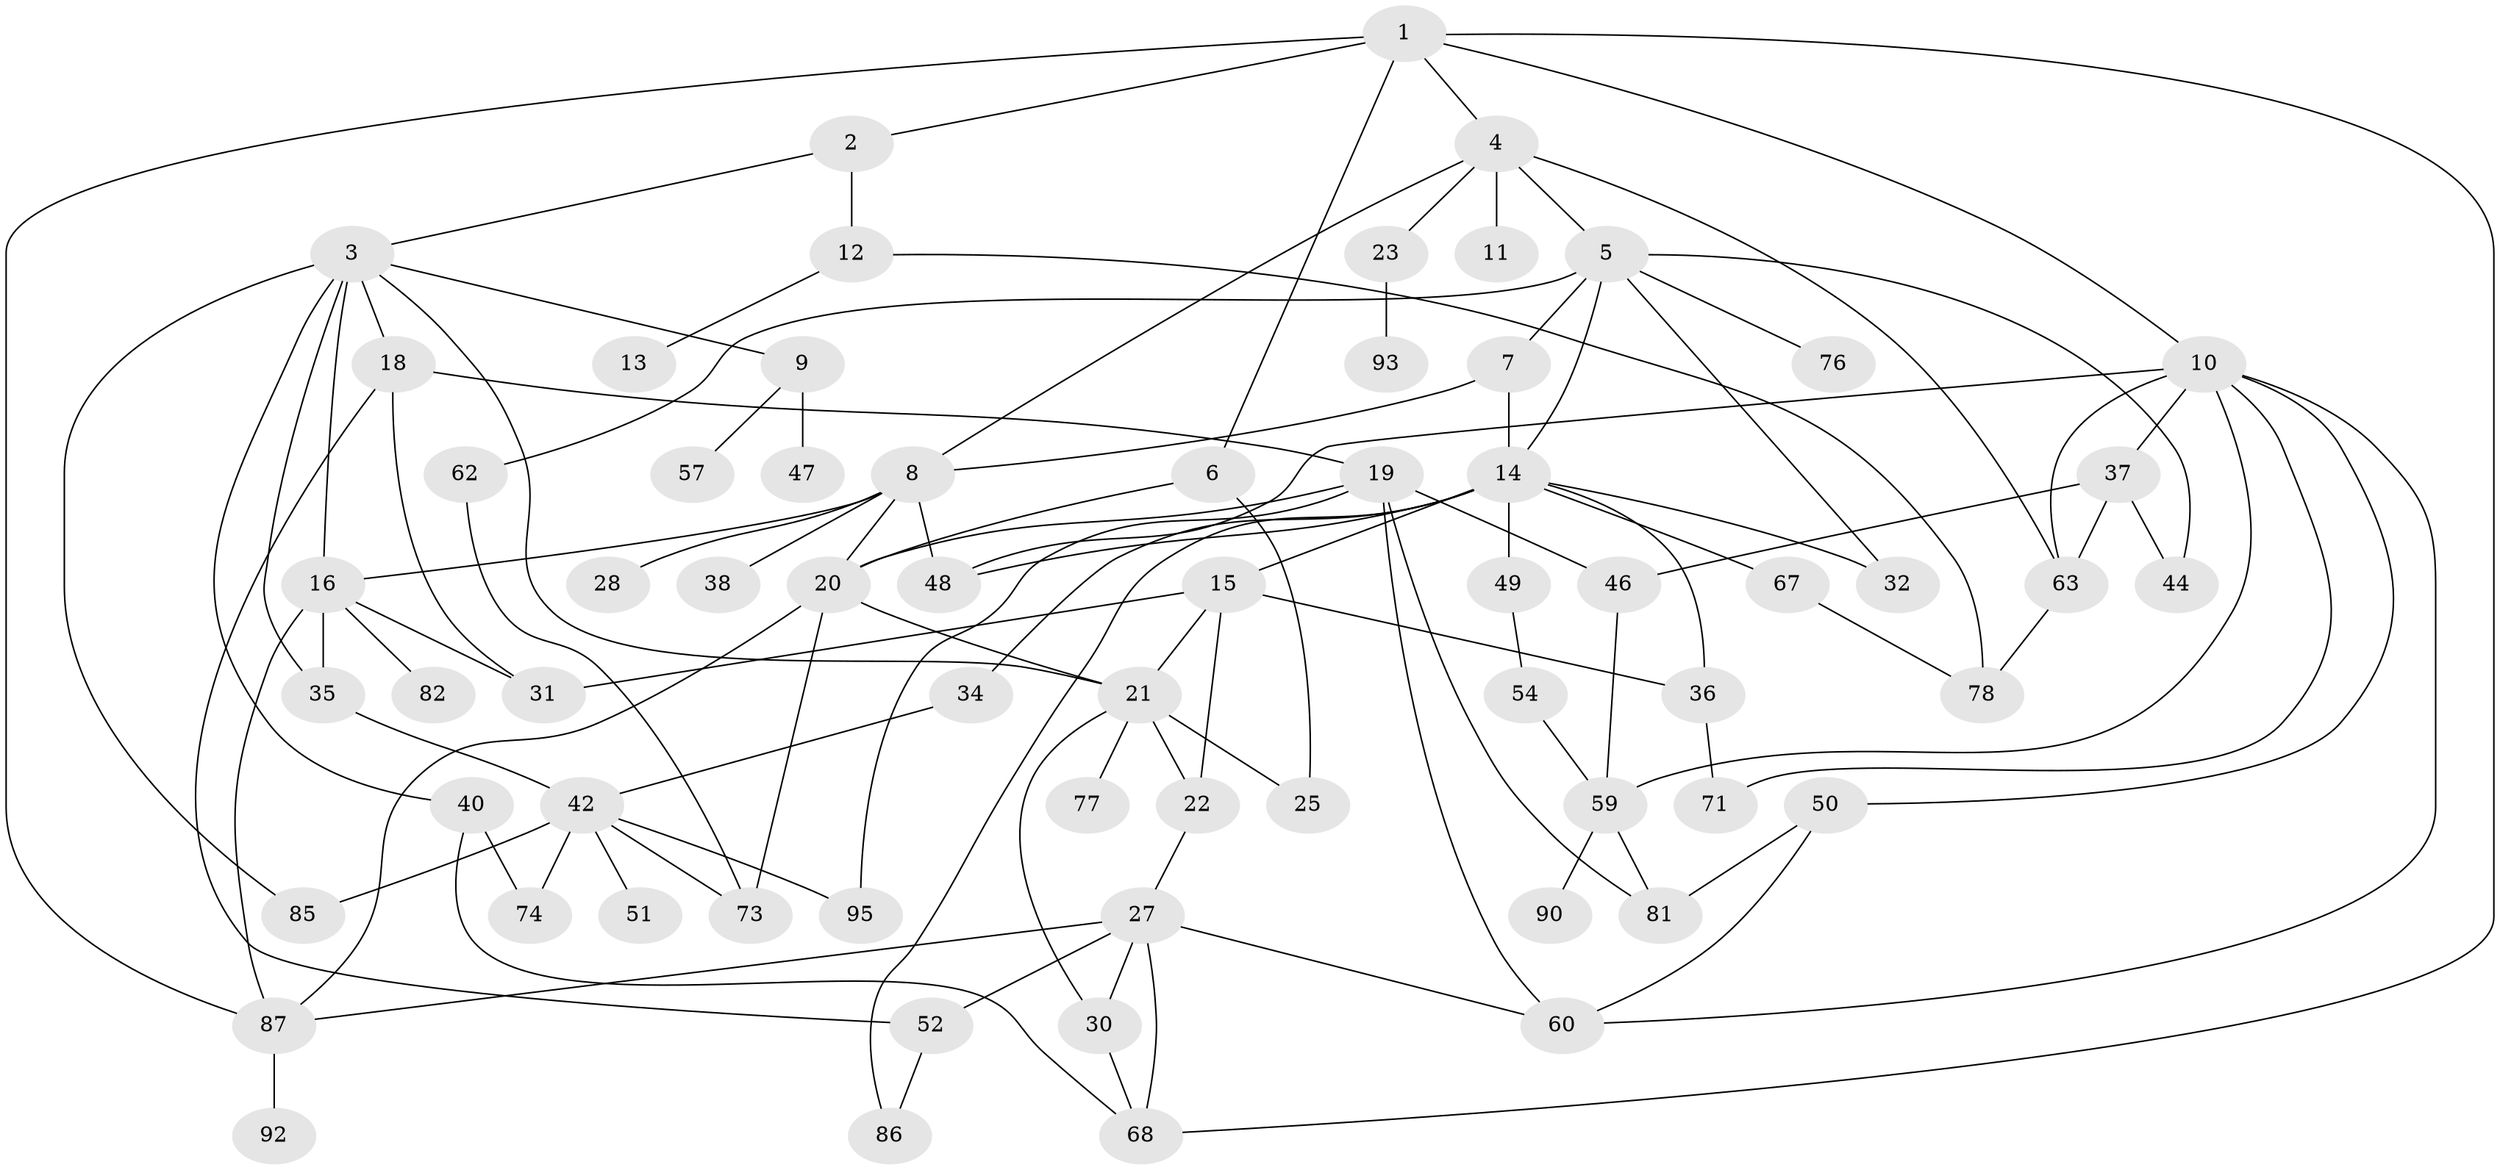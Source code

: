 // Generated by graph-tools (version 1.1) at 2025/23/03/03/25 07:23:32]
// undirected, 66 vertices, 110 edges
graph export_dot {
graph [start="1"]
  node [color=gray90,style=filled];
  1;
  2;
  3 [super="+26"];
  4 [super="+29"];
  5 [super="+17"];
  6;
  7;
  8 [super="+89"];
  9;
  10 [super="+24"];
  11 [super="+39"];
  12;
  13;
  14 [super="+33"];
  15;
  16 [super="+55"];
  18;
  19 [super="+41"];
  20 [super="+88"];
  21 [super="+69"];
  22;
  23 [super="+43"];
  25 [super="+56"];
  27 [super="+45"];
  28;
  30 [super="+61"];
  31;
  32 [super="+72"];
  34;
  35;
  36 [super="+83"];
  37 [super="+75"];
  38;
  40;
  42 [super="+70"];
  44;
  46 [super="+53"];
  47 [super="+58"];
  48;
  49;
  50;
  51;
  52;
  54;
  57 [super="+66"];
  59 [super="+64"];
  60 [super="+65"];
  62 [super="+94"];
  63;
  67;
  68 [super="+80"];
  71;
  73 [super="+79"];
  74;
  76;
  77;
  78 [super="+84"];
  81;
  82;
  85;
  86;
  87 [super="+91"];
  90;
  92;
  93;
  95;
  1 -- 2;
  1 -- 4;
  1 -- 6;
  1 -- 10;
  1 -- 68;
  1 -- 87;
  2 -- 3;
  2 -- 12;
  3 -- 9;
  3 -- 18;
  3 -- 40;
  3 -- 16;
  3 -- 35;
  3 -- 21;
  3 -- 85;
  4 -- 5;
  4 -- 8;
  4 -- 11;
  4 -- 23;
  4 -- 63 [weight=2];
  5 -- 7;
  5 -- 32;
  5 -- 44;
  5 -- 62;
  5 -- 76;
  5 -- 14;
  6 -- 25;
  6 -- 20;
  7 -- 14;
  7 -- 8;
  8 -- 16;
  8 -- 20;
  8 -- 28;
  8 -- 38;
  8 -- 48;
  9 -- 47;
  9 -- 57;
  10 -- 50;
  10 -- 71;
  10 -- 60;
  10 -- 48;
  10 -- 37;
  10 -- 63;
  10 -- 59;
  12 -- 13;
  12 -- 78;
  14 -- 15;
  14 -- 49;
  14 -- 67;
  14 -- 86;
  14 -- 36;
  14 -- 32;
  14 -- 48;
  14 -- 34;
  15 -- 21;
  15 -- 31;
  15 -- 36;
  15 -- 22;
  16 -- 82;
  16 -- 35;
  16 -- 87;
  16 -- 31;
  18 -- 19;
  18 -- 52;
  18 -- 31;
  19 -- 81;
  19 -- 20;
  19 -- 60;
  19 -- 46 [weight=2];
  19 -- 95;
  20 -- 73;
  20 -- 87;
  20 -- 21;
  21 -- 22;
  21 -- 30;
  21 -- 77;
  21 -- 25;
  22 -- 27;
  23 -- 93;
  27 -- 87;
  27 -- 52;
  27 -- 68;
  27 -- 60;
  27 -- 30;
  30 -- 68;
  34 -- 42;
  35 -- 42;
  36 -- 71;
  37 -- 44;
  37 -- 63;
  37 -- 46;
  40 -- 74;
  40 -- 68;
  42 -- 51;
  42 -- 73;
  42 -- 95;
  42 -- 74;
  42 -- 85;
  46 -- 59;
  49 -- 54;
  50 -- 81;
  50 -- 60;
  52 -- 86;
  54 -- 59;
  59 -- 81;
  59 -- 90;
  62 -- 73;
  63 -- 78;
  67 -- 78;
  87 -- 92;
}
